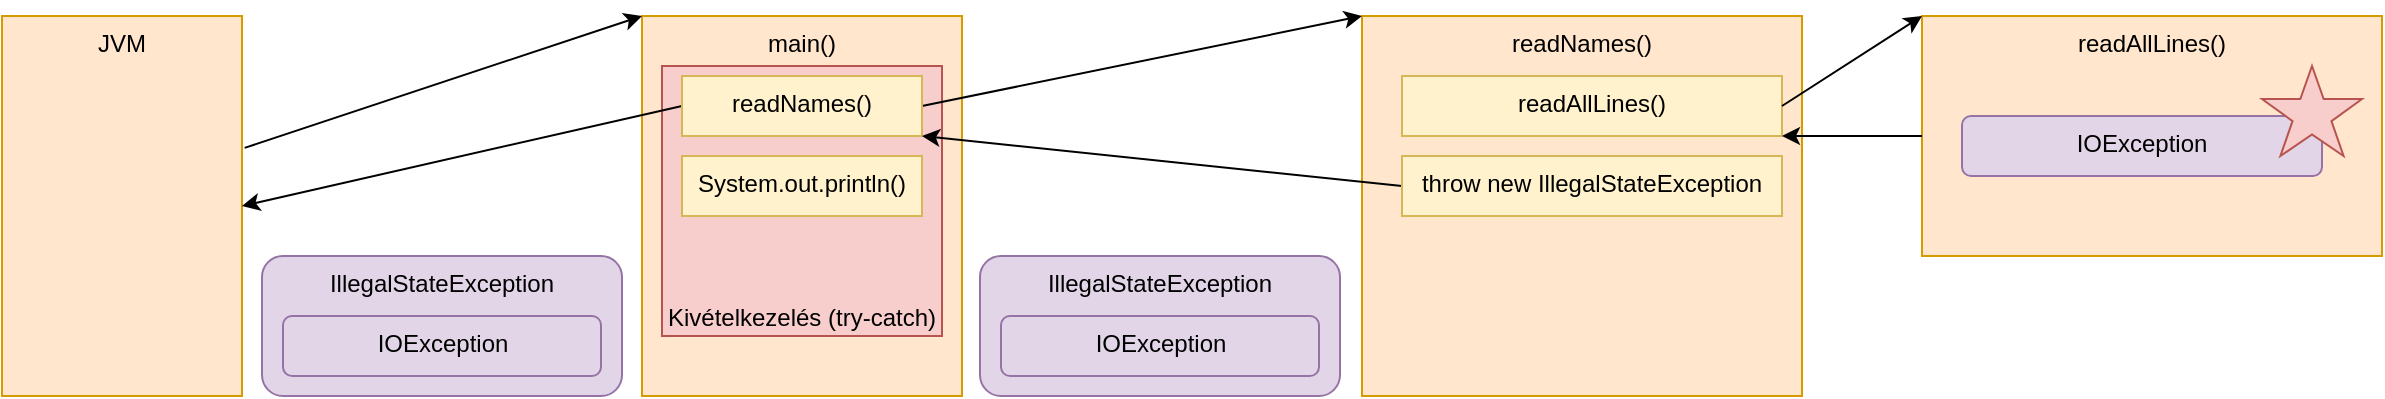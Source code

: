 <mxfile version="15.2.9" type="device"><diagram id="X94u18U6jAXQZHVyuiid" name="Page-1"><mxGraphModel dx="1422" dy="817" grid="1" gridSize="10" guides="1" tooltips="1" connect="1" arrows="1" fold="1" page="1" pageScale="1" pageWidth="827" pageHeight="1169" math="0" shadow="0"><root><mxCell id="0"/><mxCell id="1" parent="0"/><mxCell id="qC4RFsDZOaIGAOsDRVuy-2" value="main()" style="rounded=0;whiteSpace=wrap;html=1;verticalAlign=top;fillColor=#ffe6cc;strokeColor=#d79b00;" parent="1" vertex="1"><mxGeometry x="360" y="50" width="160" height="190" as="geometry"/></mxCell><mxCell id="it5qamGWf3BVuE438HKA-1" value="Kivételkezelés (try-catch)" style="rounded=0;whiteSpace=wrap;html=1;fillColor=#f8cecc;strokeColor=#b85450;verticalAlign=bottom;" parent="1" vertex="1"><mxGeometry x="370" y="75" width="140" height="135" as="geometry"/></mxCell><mxCell id="qC4RFsDZOaIGAOsDRVuy-19" value="readAllLines()" style="rounded=0;whiteSpace=wrap;html=1;verticalAlign=top;fillColor=#ffe6cc;strokeColor=#d79b00;" parent="1" vertex="1"><mxGeometry x="1000" y="50" width="230" height="120" as="geometry"/></mxCell><mxCell id="qC4RFsDZOaIGAOsDRVuy-1" value="JVM" style="rounded=0;whiteSpace=wrap;html=1;verticalAlign=top;fillColor=#ffe6cc;strokeColor=#d79b00;" parent="1" vertex="1"><mxGeometry x="40" y="50" width="120" height="190" as="geometry"/></mxCell><mxCell id="qC4RFsDZOaIGAOsDRVuy-3" value="readNames()" style="rounded=0;whiteSpace=wrap;html=1;verticalAlign=top;fillColor=#ffe6cc;strokeColor=#d79b00;" parent="1" vertex="1"><mxGeometry x="720" y="50" width="220" height="190" as="geometry"/></mxCell><mxCell id="qC4RFsDZOaIGAOsDRVuy-11" style="edgeStyle=none;rounded=0;orthogonalLoop=1;jettySize=auto;html=1;exitX=1;exitY=0.5;exitDx=0;exitDy=0;entryX=0;entryY=0;entryDx=0;entryDy=0;" parent="1" source="qC4RFsDZOaIGAOsDRVuy-4" target="qC4RFsDZOaIGAOsDRVuy-3" edge="1"><mxGeometry relative="1" as="geometry"><mxPoint x="599" y="50" as="targetPoint"/></mxGeometry></mxCell><mxCell id="it5qamGWf3BVuE438HKA-2" style="rounded=0;orthogonalLoop=1;jettySize=auto;html=1;exitX=0;exitY=0.5;exitDx=0;exitDy=0;entryX=1;entryY=0.5;entryDx=0;entryDy=0;" parent="1" source="qC4RFsDZOaIGAOsDRVuy-4" target="qC4RFsDZOaIGAOsDRVuy-1" edge="1"><mxGeometry relative="1" as="geometry"/></mxCell><mxCell id="qC4RFsDZOaIGAOsDRVuy-4" value="readNames()" style="rounded=0;whiteSpace=wrap;html=1;verticalAlign=top;fillColor=#fff2cc;strokeColor=#d6b656;" parent="1" vertex="1"><mxGeometry x="380" y="80" width="120" height="30" as="geometry"/></mxCell><mxCell id="qC4RFsDZOaIGAOsDRVuy-12" style="edgeStyle=none;rounded=0;orthogonalLoop=1;jettySize=auto;html=1;exitX=0;exitY=0.5;exitDx=0;exitDy=0;entryX=1;entryY=1;entryDx=0;entryDy=0;" parent="1" source="it5qamGWf3BVuE438HKA-4" target="qC4RFsDZOaIGAOsDRVuy-4" edge="1"><mxGeometry relative="1" as="geometry"/></mxCell><mxCell id="qC4RFsDZOaIGAOsDRVuy-5" value="readAllLines()" style="rounded=0;whiteSpace=wrap;html=1;verticalAlign=top;fillColor=#fff2cc;strokeColor=#d6b656;" parent="1" vertex="1"><mxGeometry x="740" y="80" width="190" height="30" as="geometry"/></mxCell><mxCell id="qC4RFsDZOaIGAOsDRVuy-7" value="System.out.println()" style="rounded=0;whiteSpace=wrap;html=1;verticalAlign=top;fillColor=#fff2cc;strokeColor=#d6b656;" parent="1" vertex="1"><mxGeometry x="380" y="120" width="120" height="30" as="geometry"/></mxCell><mxCell id="qC4RFsDZOaIGAOsDRVuy-9" style="rounded=0;orthogonalLoop=1;jettySize=auto;html=1;exitX=1.011;exitY=0.347;exitDx=0;exitDy=0;entryX=0;entryY=0;entryDx=0;entryDy=0;exitPerimeter=0;" parent="1" source="qC4RFsDZOaIGAOsDRVuy-1" target="qC4RFsDZOaIGAOsDRVuy-2" edge="1"><mxGeometry relative="1" as="geometry"/></mxCell><mxCell id="qC4RFsDZOaIGAOsDRVuy-14" value="IllegalStateException" style="rounded=1;whiteSpace=wrap;html=1;verticalAlign=top;fillColor=#e1d5e7;strokeColor=#9673a6;" parent="1" vertex="1"><mxGeometry x="529" y="170" width="180" height="70" as="geometry"/></mxCell><mxCell id="qC4RFsDZOaIGAOsDRVuy-16" style="edgeStyle=none;rounded=0;orthogonalLoop=1;jettySize=auto;html=1;exitX=1;exitY=0.5;exitDx=0;exitDy=0;entryX=0;entryY=0;entryDx=0;entryDy=0;" parent="1" source="qC4RFsDZOaIGAOsDRVuy-5" target="qC4RFsDZOaIGAOsDRVuy-19" edge="1"><mxGeometry relative="1" as="geometry"><mxPoint x="860.0" y="95.0" as="sourcePoint"/><mxPoint x="1080" y="50.0" as="targetPoint"/></mxGeometry></mxCell><mxCell id="qC4RFsDZOaIGAOsDRVuy-17" value="IOException" style="rounded=1;whiteSpace=wrap;html=1;verticalAlign=top;fillColor=#e1d5e7;strokeColor=#9673a6;" parent="1" vertex="1"><mxGeometry x="1020" y="100" width="180" height="30" as="geometry"/></mxCell><mxCell id="qC4RFsDZOaIGAOsDRVuy-18" value="" style="verticalLabelPosition=bottom;verticalAlign=top;html=1;shape=mxgraph.basic.star;fillColor=#f8cecc;strokeColor=#b85450;" parent="1" vertex="1"><mxGeometry x="1170" y="75" width="50" height="45" as="geometry"/></mxCell><mxCell id="qC4RFsDZOaIGAOsDRVuy-20" style="edgeStyle=none;rounded=0;orthogonalLoop=1;jettySize=auto;html=1;exitX=0;exitY=0.5;exitDx=0;exitDy=0;entryX=1;entryY=1;entryDx=0;entryDy=0;" parent="1" source="qC4RFsDZOaIGAOsDRVuy-19" target="qC4RFsDZOaIGAOsDRVuy-5" edge="1"><mxGeometry relative="1" as="geometry"/></mxCell><mxCell id="it5qamGWf3BVuE438HKA-3" value="IllegalStateException" style="rounded=1;whiteSpace=wrap;html=1;verticalAlign=top;fillColor=#e1d5e7;strokeColor=#9673a6;" parent="1" vertex="1"><mxGeometry x="170" y="170" width="180" height="70" as="geometry"/></mxCell><mxCell id="it5qamGWf3BVuE438HKA-4" value="throw new IllegalStateException" style="rounded=0;whiteSpace=wrap;html=1;verticalAlign=top;fillColor=#fff2cc;strokeColor=#d6b656;" parent="1" vertex="1"><mxGeometry x="740" y="120" width="190" height="30" as="geometry"/></mxCell><mxCell id="__JhMp8QSl3O-itgxCr9-1" value="IOException" style="rounded=1;whiteSpace=wrap;html=1;verticalAlign=top;fillColor=#e1d5e7;strokeColor=#9673a6;" vertex="1" parent="1"><mxGeometry x="539.5" y="200" width="159" height="30" as="geometry"/></mxCell><mxCell id="__JhMp8QSl3O-itgxCr9-2" value="IOException" style="rounded=1;whiteSpace=wrap;html=1;verticalAlign=top;fillColor=#e1d5e7;strokeColor=#9673a6;" vertex="1" parent="1"><mxGeometry x="180.5" y="200" width="159" height="30" as="geometry"/></mxCell></root></mxGraphModel></diagram></mxfile>